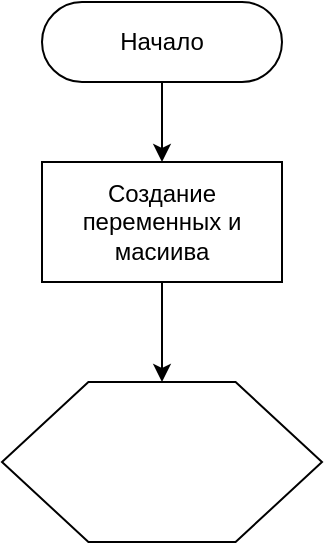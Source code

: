 <mxfile version="20.8.23" type="device"><diagram id="C5RBs43oDa-KdzZeNtuy" name="Page-1"><mxGraphModel dx="1387" dy="796" grid="1" gridSize="10" guides="1" tooltips="1" connect="1" arrows="1" fold="1" page="1" pageScale="1" pageWidth="827" pageHeight="1169" math="0" shadow="0"><root><mxCell id="WIyWlLk6GJQsqaUBKTNV-0"/><mxCell id="WIyWlLk6GJQsqaUBKTNV-1" parent="WIyWlLk6GJQsqaUBKTNV-0"/><mxCell id="K9PXIXsdFVBzrl2EskJX-1" style="edgeStyle=orthogonalEdgeStyle;rounded=0;orthogonalLoop=1;jettySize=auto;html=1;entryX=0.5;entryY=0;entryDx=0;entryDy=0;" edge="1" parent="WIyWlLk6GJQsqaUBKTNV-1" source="WIyWlLk6GJQsqaUBKTNV-3" target="K9PXIXsdFVBzrl2EskJX-0"><mxGeometry relative="1" as="geometry"/></mxCell><mxCell id="WIyWlLk6GJQsqaUBKTNV-3" value="Начало&lt;br&gt;" style="rounded=1;whiteSpace=wrap;html=1;fontSize=12;glass=0;strokeWidth=1;shadow=0;arcSize=50;" parent="WIyWlLk6GJQsqaUBKTNV-1" vertex="1"><mxGeometry x="160" y="80" width="120" height="40" as="geometry"/></mxCell><mxCell id="K9PXIXsdFVBzrl2EskJX-9" style="edgeStyle=orthogonalEdgeStyle;rounded=0;orthogonalLoop=1;jettySize=auto;html=1;entryX=0.5;entryY=0;entryDx=0;entryDy=0;" edge="1" parent="WIyWlLk6GJQsqaUBKTNV-1" source="K9PXIXsdFVBzrl2EskJX-0" target="K9PXIXsdFVBzrl2EskJX-11"><mxGeometry relative="1" as="geometry"><mxPoint x="220" y="250" as="targetPoint"/></mxGeometry></mxCell><mxCell id="K9PXIXsdFVBzrl2EskJX-0" value="Создание переменных и масиива" style="rounded=0;whiteSpace=wrap;html=1;" vertex="1" parent="WIyWlLk6GJQsqaUBKTNV-1"><mxGeometry x="160" y="160" width="120" height="60" as="geometry"/></mxCell><mxCell id="K9PXIXsdFVBzrl2EskJX-11" value="" style="verticalLabelPosition=bottom;verticalAlign=middle;html=1;shape=hexagon;perimeter=hexagonPerimeter2;arcSize=6;size=0.27;horizontal=1;" vertex="1" parent="WIyWlLk6GJQsqaUBKTNV-1"><mxGeometry x="140" y="270" width="160" height="80" as="geometry"/></mxCell></root></mxGraphModel></diagram></mxfile>